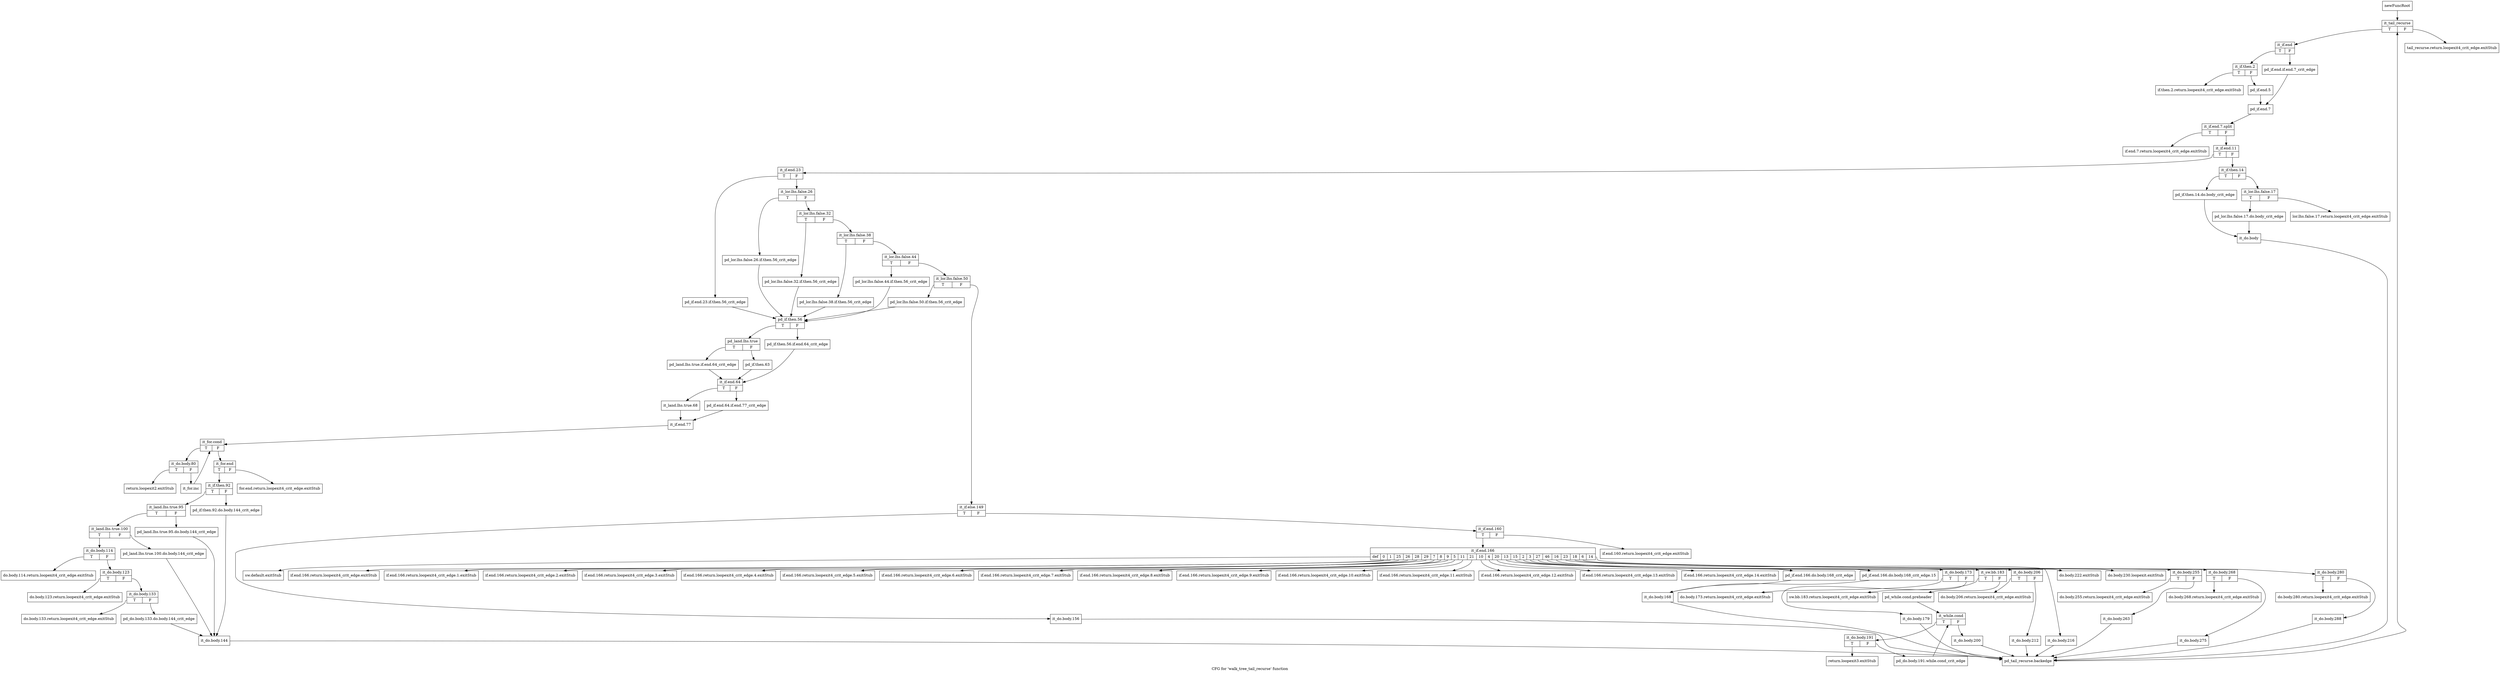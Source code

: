 digraph "CFG for 'walk_tree_tail_recurse' function" {
	label="CFG for 'walk_tree_tail_recurse' function";

	Node0xaeee340 [shape=record,label="{newFuncRoot}"];
	Node0xaeee340 -> Node0xaeeee80;
	Node0xaeee390 [shape=record,label="{tail_recurse.return.loopexit4_crit_edge.exitStub}"];
	Node0xaeee3e0 [shape=record,label="{if.then.2.return.loopexit4_crit_edge.exitStub}"];
	Node0xaeee430 [shape=record,label="{if.end.7.return.loopexit4_crit_edge.exitStub}"];
	Node0xaeee480 [shape=record,label="{lor.lhs.false.17.return.loopexit4_crit_edge.exitStub}"];
	Node0xaeee4d0 [shape=record,label="{if.end.160.return.loopexit4_crit_edge.exitStub}"];
	Node0xaeee520 [shape=record,label="{sw.default.exitStub}"];
	Node0xaeee570 [shape=record,label="{if.end.166.return.loopexit4_crit_edge.exitStub}"];
	Node0xaeee5c0 [shape=record,label="{if.end.166.return.loopexit4_crit_edge.1.exitStub}"];
	Node0xaeee610 [shape=record,label="{if.end.166.return.loopexit4_crit_edge.2.exitStub}"];
	Node0xaeee660 [shape=record,label="{if.end.166.return.loopexit4_crit_edge.3.exitStub}"];
	Node0xaeee6b0 [shape=record,label="{if.end.166.return.loopexit4_crit_edge.4.exitStub}"];
	Node0xaeee700 [shape=record,label="{if.end.166.return.loopexit4_crit_edge.5.exitStub}"];
	Node0xaeee750 [shape=record,label="{if.end.166.return.loopexit4_crit_edge.6.exitStub}"];
	Node0xaeee7a0 [shape=record,label="{if.end.166.return.loopexit4_crit_edge.7.exitStub}"];
	Node0xaeee7f0 [shape=record,label="{if.end.166.return.loopexit4_crit_edge.8.exitStub}"];
	Node0xaeee840 [shape=record,label="{if.end.166.return.loopexit4_crit_edge.9.exitStub}"];
	Node0xaeee890 [shape=record,label="{if.end.166.return.loopexit4_crit_edge.10.exitStub}"];
	Node0xaeee8e0 [shape=record,label="{if.end.166.return.loopexit4_crit_edge.11.exitStub}"];
	Node0xaeee930 [shape=record,label="{if.end.166.return.loopexit4_crit_edge.12.exitStub}"];
	Node0xaeee980 [shape=record,label="{if.end.166.return.loopexit4_crit_edge.13.exitStub}"];
	Node0xaeee9d0 [shape=record,label="{if.end.166.return.loopexit4_crit_edge.14.exitStub}"];
	Node0xaeeea20 [shape=record,label="{do.body.222.exitStub}"];
	Node0xaeeea70 [shape=record,label="{do.body.230.loopexit.exitStub}"];
	Node0xaeeeac0 [shape=record,label="{do.body.280.return.loopexit4_crit_edge.exitStub}"];
	Node0xaeeeb10 [shape=record,label="{do.body.268.return.loopexit4_crit_edge.exitStub}"];
	Node0xaeeeb60 [shape=record,label="{do.body.255.return.loopexit4_crit_edge.exitStub}"];
	Node0xaeeebb0 [shape=record,label="{do.body.206.return.loopexit4_crit_edge.exitStub}"];
	Node0xaeeec00 [shape=record,label="{sw.bb.183.return.loopexit4_crit_edge.exitStub}"];
	Node0xaeeec50 [shape=record,label="{return.loopexit3.exitStub}"];
	Node0xaeeeca0 [shape=record,label="{do.body.173.return.loopexit4_crit_edge.exitStub}"];
	Node0xaeeecf0 [shape=record,label="{for.end.return.loopexit4_crit_edge.exitStub}"];
	Node0xaeeed40 [shape=record,label="{do.body.114.return.loopexit4_crit_edge.exitStub}"];
	Node0xaeeed90 [shape=record,label="{do.body.123.return.loopexit4_crit_edge.exitStub}"];
	Node0xaeeede0 [shape=record,label="{do.body.133.return.loopexit4_crit_edge.exitStub}"];
	Node0xaeeee30 [shape=record,label="{return.loopexit2.exitStub}"];
	Node0xaeeee80 [shape=record,label="{it_tail_recurse|{<s0>T|<s1>F}}"];
	Node0xaeeee80:s0 -> Node0xaeeeed0;
	Node0xaeeee80:s1 -> Node0xaeee390;
	Node0xaeeeed0 [shape=record,label="{it_if.end|{<s0>T|<s1>F}}"];
	Node0xaeeeed0:s0 -> Node0xaeeef70;
	Node0xaeeeed0:s1 -> Node0xaeeef20;
	Node0xaeeef20 [shape=record,label="{pd_if.end.if.end.7_crit_edge}"];
	Node0xaeeef20 -> Node0xaeef010;
	Node0xaeeef70 [shape=record,label="{it_if.then.2|{<s0>T|<s1>F}}"];
	Node0xaeeef70:s0 -> Node0xaeee3e0;
	Node0xaeeef70:s1 -> Node0xaeeefc0;
	Node0xaeeefc0 [shape=record,label="{pd_if.end.5}"];
	Node0xaeeefc0 -> Node0xaeef010;
	Node0xaeef010 [shape=record,label="{pd_if.end.7}"];
	Node0xaeef010 -> Node0xfddff60;
	Node0xfddff60 [shape=record,label="{it_if.end.7.split|{<s0>T|<s1>F}}"];
	Node0xfddff60:s0 -> Node0xaeee430;
	Node0xfddff60:s1 -> Node0xaeef060;
	Node0xaeef060 [shape=record,label="{it_if.end.11|{<s0>T|<s1>F}}"];
	Node0xaeef060:s0 -> Node0xaeef240;
	Node0xaeef060:s1 -> Node0xaeef0b0;
	Node0xaeef0b0 [shape=record,label="{it_if.then.14|{<s0>T|<s1>F}}"];
	Node0xaeef0b0:s0 -> Node0xaeef1a0;
	Node0xaeef0b0:s1 -> Node0xaeef100;
	Node0xaeef100 [shape=record,label="{it_lor.lhs.false.17|{<s0>T|<s1>F}}"];
	Node0xaeef100:s0 -> Node0xaeef150;
	Node0xaeef100:s1 -> Node0xaeee480;
	Node0xaeef150 [shape=record,label="{pd_lor.lhs.false.17.do.body_crit_edge}"];
	Node0xaeef150 -> Node0xaeef1f0;
	Node0xaeef1a0 [shape=record,label="{pd_if.then.14.do.body_crit_edge}"];
	Node0xaeef1a0 -> Node0xaeef1f0;
	Node0xaeef1f0 [shape=record,label="{it_do.body}"];
	Node0xaeef1f0 -> Node0xaef0460;
	Node0xaeef240 [shape=record,label="{it_if.end.23|{<s0>T|<s1>F}}"];
	Node0xaeef240:s0 -> Node0xaeefd30;
	Node0xaeef240:s1 -> Node0xaeef290;
	Node0xaeef290 [shape=record,label="{it_lor.lhs.false.26|{<s0>T|<s1>F}}"];
	Node0xaeef290:s0 -> Node0xaeefce0;
	Node0xaeef290:s1 -> Node0xaeef2e0;
	Node0xaeef2e0 [shape=record,label="{it_lor.lhs.false.32|{<s0>T|<s1>F}}"];
	Node0xaeef2e0:s0 -> Node0xaeefc90;
	Node0xaeef2e0:s1 -> Node0xaeef330;
	Node0xaeef330 [shape=record,label="{it_lor.lhs.false.38|{<s0>T|<s1>F}}"];
	Node0xaeef330:s0 -> Node0xaeefc40;
	Node0xaeef330:s1 -> Node0xaeef380;
	Node0xaeef380 [shape=record,label="{it_lor.lhs.false.44|{<s0>T|<s1>F}}"];
	Node0xaeef380:s0 -> Node0xaeefbf0;
	Node0xaeef380:s1 -> Node0xaeef3d0;
	Node0xaeef3d0 [shape=record,label="{it_lor.lhs.false.50|{<s0>T|<s1>F}}"];
	Node0xaeef3d0:s0 -> Node0xaeefba0;
	Node0xaeef3d0:s1 -> Node0xaeef420;
	Node0xaeef420 [shape=record,label="{it_if.else.149|{<s0>T|<s1>F}}"];
	Node0xaeef420:s0 -> Node0xaeefb50;
	Node0xaeef420:s1 -> Node0xaeef470;
	Node0xaeef470 [shape=record,label="{it_if.end.160|{<s0>T|<s1>F}}"];
	Node0xaeef470:s0 -> Node0xaeef4c0;
	Node0xaeef470:s1 -> Node0xaeee4d0;
	Node0xaeef4c0 [shape=record,label="{it_if.end.166|{<s0>def|<s1>0|<s2>1|<s3>25|<s4>26|<s5>28|<s6>29|<s7>7|<s8>8|<s9>9|<s10>5|<s11>11|<s12>21|<s13>10|<s14>4|<s15>20|<s16>13|<s17>15|<s18>2|<s19>3|<s20>27|<s21>46|<s22>16|<s23>23|<s24>18|<s25>6|<s26>14}}"];
	Node0xaeef4c0:s0 -> Node0xaeee520;
	Node0xaeef4c0:s1 -> Node0xaeee570;
	Node0xaeef4c0:s2 -> Node0xaeee5c0;
	Node0xaeef4c0:s3 -> Node0xaeee610;
	Node0xaeef4c0:s4 -> Node0xaeee660;
	Node0xaeef4c0:s5 -> Node0xaeee6b0;
	Node0xaeef4c0:s6 -> Node0xaeee700;
	Node0xaeef4c0:s7 -> Node0xaeee750;
	Node0xaeef4c0:s8 -> Node0xaeee7a0;
	Node0xaeef4c0:s9 -> Node0xaeee7f0;
	Node0xaeef4c0:s10 -> Node0xaeee840;
	Node0xaeef4c0:s11 -> Node0xaeee890;
	Node0xaeef4c0:s12 -> Node0xaeee8e0;
	Node0xaeef4c0:s13 -> Node0xaeee930;
	Node0xaeef4c0:s14 -> Node0xaeee980;
	Node0xaeef4c0:s15 -> Node0xaeee9d0;
	Node0xaeef4c0:s16 -> Node0xaeefab0;
	Node0xaeef4c0:s17 -> Node0xaeefa60;
	Node0xaeef4c0:s18 -> Node0xaeef9c0;
	Node0xaeef4c0:s19 -> Node0xaeef7e0;
	Node0xaeef4c0:s20 -> Node0xaeef740;
	Node0xaeef4c0:s21 -> Node0xaeef6f0;
	Node0xaeef4c0:s22 -> Node0xaeeea20;
	Node0xaeef4c0:s23 -> Node0xaeeea70;
	Node0xaeef4c0:s24 -> Node0xaeef650;
	Node0xaeef4c0:s25 -> Node0xaeef5b0;
	Node0xaeef4c0:s26 -> Node0xaeef510;
	Node0xaeef510 [shape=record,label="{it_do.body.280|{<s0>T|<s1>F}}"];
	Node0xaeef510:s0 -> Node0xaeeeac0;
	Node0xaeef510:s1 -> Node0xaeef560;
	Node0xaeef560 [shape=record,label="{it_do.body.288}"];
	Node0xaeef560 -> Node0xaef0460;
	Node0xaeef5b0 [shape=record,label="{it_do.body.268|{<s0>T|<s1>F}}"];
	Node0xaeef5b0:s0 -> Node0xaeeeb10;
	Node0xaeef5b0:s1 -> Node0xaeef600;
	Node0xaeef600 [shape=record,label="{it_do.body.275}"];
	Node0xaeef600 -> Node0xaef0460;
	Node0xaeef650 [shape=record,label="{it_do.body.255|{<s0>T|<s1>F}}"];
	Node0xaeef650:s0 -> Node0xaeeeb60;
	Node0xaeef650:s1 -> Node0xaeef6a0;
	Node0xaeef6a0 [shape=record,label="{it_do.body.263}"];
	Node0xaeef6a0 -> Node0xaef0460;
	Node0xaeef6f0 [shape=record,label="{it_do.body.216}"];
	Node0xaeef6f0 -> Node0xaef0460;
	Node0xaeef740 [shape=record,label="{it_do.body.206|{<s0>T|<s1>F}}"];
	Node0xaeef740:s0 -> Node0xaeeebb0;
	Node0xaeef740:s1 -> Node0xaeef790;
	Node0xaeef790 [shape=record,label="{it_do.body.212}"];
	Node0xaeef790 -> Node0xaef0460;
	Node0xaeef7e0 [shape=record,label="{it_sw.bb.183|{<s0>T|<s1>F}}"];
	Node0xaeef7e0:s0 -> Node0xaeeec00;
	Node0xaeef7e0:s1 -> Node0xaeef830;
	Node0xaeef830 [shape=record,label="{pd_while.cond.preheader}"];
	Node0xaeef830 -> Node0xaeef880;
	Node0xaeef880 [shape=record,label="{it_while.cond|{<s0>T|<s1>F}}"];
	Node0xaeef880:s0 -> Node0xaeef920;
	Node0xaeef880:s1 -> Node0xaeef8d0;
	Node0xaeef8d0 [shape=record,label="{it_do.body.200}"];
	Node0xaeef8d0 -> Node0xaef0460;
	Node0xaeef920 [shape=record,label="{it_do.body.191|{<s0>T|<s1>F}}"];
	Node0xaeef920:s0 -> Node0xaeeec50;
	Node0xaeef920:s1 -> Node0xaeef970;
	Node0xaeef970 [shape=record,label="{pd_do.body.191.while.cond_crit_edge}"];
	Node0xaeef970 -> Node0xaeef880;
	Node0xaeef9c0 [shape=record,label="{it_do.body.173|{<s0>T|<s1>F}}"];
	Node0xaeef9c0:s0 -> Node0xaeeeca0;
	Node0xaeef9c0:s1 -> Node0xaeefa10;
	Node0xaeefa10 [shape=record,label="{it_do.body.179}"];
	Node0xaeefa10 -> Node0xaef0460;
	Node0xaeefa60 [shape=record,label="{pd_if.end.166.do.body.168_crit_edge.15}"];
	Node0xaeefa60 -> Node0xaeefb00;
	Node0xaeefab0 [shape=record,label="{pd_if.end.166.do.body.168_crit_edge}"];
	Node0xaeefab0 -> Node0xaeefb00;
	Node0xaeefb00 [shape=record,label="{it_do.body.168}"];
	Node0xaeefb00 -> Node0xaef0460;
	Node0xaeefb50 [shape=record,label="{it_do.body.156}"];
	Node0xaeefb50 -> Node0xaef0460;
	Node0xaeefba0 [shape=record,label="{pd_lor.lhs.false.50.if.then.56_crit_edge}"];
	Node0xaeefba0 -> Node0xaeefd80;
	Node0xaeefbf0 [shape=record,label="{pd_lor.lhs.false.44.if.then.56_crit_edge}"];
	Node0xaeefbf0 -> Node0xaeefd80;
	Node0xaeefc40 [shape=record,label="{pd_lor.lhs.false.38.if.then.56_crit_edge}"];
	Node0xaeefc40 -> Node0xaeefd80;
	Node0xaeefc90 [shape=record,label="{pd_lor.lhs.false.32.if.then.56_crit_edge}"];
	Node0xaeefc90 -> Node0xaeefd80;
	Node0xaeefce0 [shape=record,label="{pd_lor.lhs.false.26.if.then.56_crit_edge}"];
	Node0xaeefce0 -> Node0xaeefd80;
	Node0xaeefd30 [shape=record,label="{pd_if.end.23.if.then.56_crit_edge}"];
	Node0xaeefd30 -> Node0xaeefd80;
	Node0xaeefd80 [shape=record,label="{pd_if.then.56|{<s0>T|<s1>F}}"];
	Node0xaeefd80:s0 -> Node0xaeefe20;
	Node0xaeefd80:s1 -> Node0xaeefdd0;
	Node0xaeefdd0 [shape=record,label="{pd_if.then.56.if.end.64_crit_edge}"];
	Node0xaeefdd0 -> Node0xaeeff10;
	Node0xaeefe20 [shape=record,label="{pd_land.lhs.true|{<s0>T|<s1>F}}"];
	Node0xaeefe20:s0 -> Node0xaeefec0;
	Node0xaeefe20:s1 -> Node0xaeefe70;
	Node0xaeefe70 [shape=record,label="{pd_if.then.63}"];
	Node0xaeefe70 -> Node0xaeeff10;
	Node0xaeefec0 [shape=record,label="{pd_land.lhs.true.if.end.64_crit_edge}"];
	Node0xaeefec0 -> Node0xaeeff10;
	Node0xaeeff10 [shape=record,label="{it_if.end.64|{<s0>T|<s1>F}}"];
	Node0xaeeff10:s0 -> Node0xaeeffb0;
	Node0xaeeff10:s1 -> Node0xaeeff60;
	Node0xaeeff60 [shape=record,label="{pd_if.end.64.if.end.77_crit_edge}"];
	Node0xaeeff60 -> Node0xaef0000;
	Node0xaeeffb0 [shape=record,label="{it_land.lhs.true.68}"];
	Node0xaeeffb0 -> Node0xaef0000;
	Node0xaef0000 [shape=record,label="{it_if.end.77}"];
	Node0xaef0000 -> Node0xaef0050;
	Node0xaef0050 [shape=record,label="{it_for.cond|{<s0>T|<s1>F}}"];
	Node0xaef0050:s0 -> Node0xaef04b0;
	Node0xaef0050:s1 -> Node0xaef00a0;
	Node0xaef00a0 [shape=record,label="{it_for.end|{<s0>T|<s1>F}}"];
	Node0xaef00a0:s0 -> Node0xaef00f0;
	Node0xaef00a0:s1 -> Node0xaeeecf0;
	Node0xaef00f0 [shape=record,label="{it_if.then.92|{<s0>T|<s1>F}}"];
	Node0xaef00f0:s0 -> Node0xaef0190;
	Node0xaef00f0:s1 -> Node0xaef0140;
	Node0xaef0140 [shape=record,label="{pd_if.then.92.do.body.144_crit_edge}"];
	Node0xaef0140 -> Node0xaef0410;
	Node0xaef0190 [shape=record,label="{it_land.lhs.true.95|{<s0>T|<s1>F}}"];
	Node0xaef0190:s0 -> Node0xaef0230;
	Node0xaef0190:s1 -> Node0xaef01e0;
	Node0xaef01e0 [shape=record,label="{pd_land.lhs.true.95.do.body.144_crit_edge}"];
	Node0xaef01e0 -> Node0xaef0410;
	Node0xaef0230 [shape=record,label="{it_land.lhs.true.100|{<s0>T|<s1>F}}"];
	Node0xaef0230:s0 -> Node0xaef02d0;
	Node0xaef0230:s1 -> Node0xaef0280;
	Node0xaef0280 [shape=record,label="{pd_land.lhs.true.100.do.body.144_crit_edge}"];
	Node0xaef0280 -> Node0xaef0410;
	Node0xaef02d0 [shape=record,label="{it_do.body.114|{<s0>T|<s1>F}}"];
	Node0xaef02d0:s0 -> Node0xaeeed40;
	Node0xaef02d0:s1 -> Node0xaef0320;
	Node0xaef0320 [shape=record,label="{it_do.body.123|{<s0>T|<s1>F}}"];
	Node0xaef0320:s0 -> Node0xaeeed90;
	Node0xaef0320:s1 -> Node0xaef0370;
	Node0xaef0370 [shape=record,label="{it_do.body.133|{<s0>T|<s1>F}}"];
	Node0xaef0370:s0 -> Node0xaeeede0;
	Node0xaef0370:s1 -> Node0xaef03c0;
	Node0xaef03c0 [shape=record,label="{pd_do.body.133.do.body.144_crit_edge}"];
	Node0xaef03c0 -> Node0xaef0410;
	Node0xaef0410 [shape=record,label="{it_do.body.144}"];
	Node0xaef0410 -> Node0xaef0460;
	Node0xaef0460 [shape=record,label="{pd_tail_recurse.backedge}"];
	Node0xaef0460 -> Node0xaeeee80;
	Node0xaef04b0 [shape=record,label="{it_do.body.80|{<s0>T|<s1>F}}"];
	Node0xaef04b0:s0 -> Node0xaeeee30;
	Node0xaef04b0:s1 -> Node0xaef0500;
	Node0xaef0500 [shape=record,label="{it_for.inc}"];
	Node0xaef0500 -> Node0xaef0050;
}
